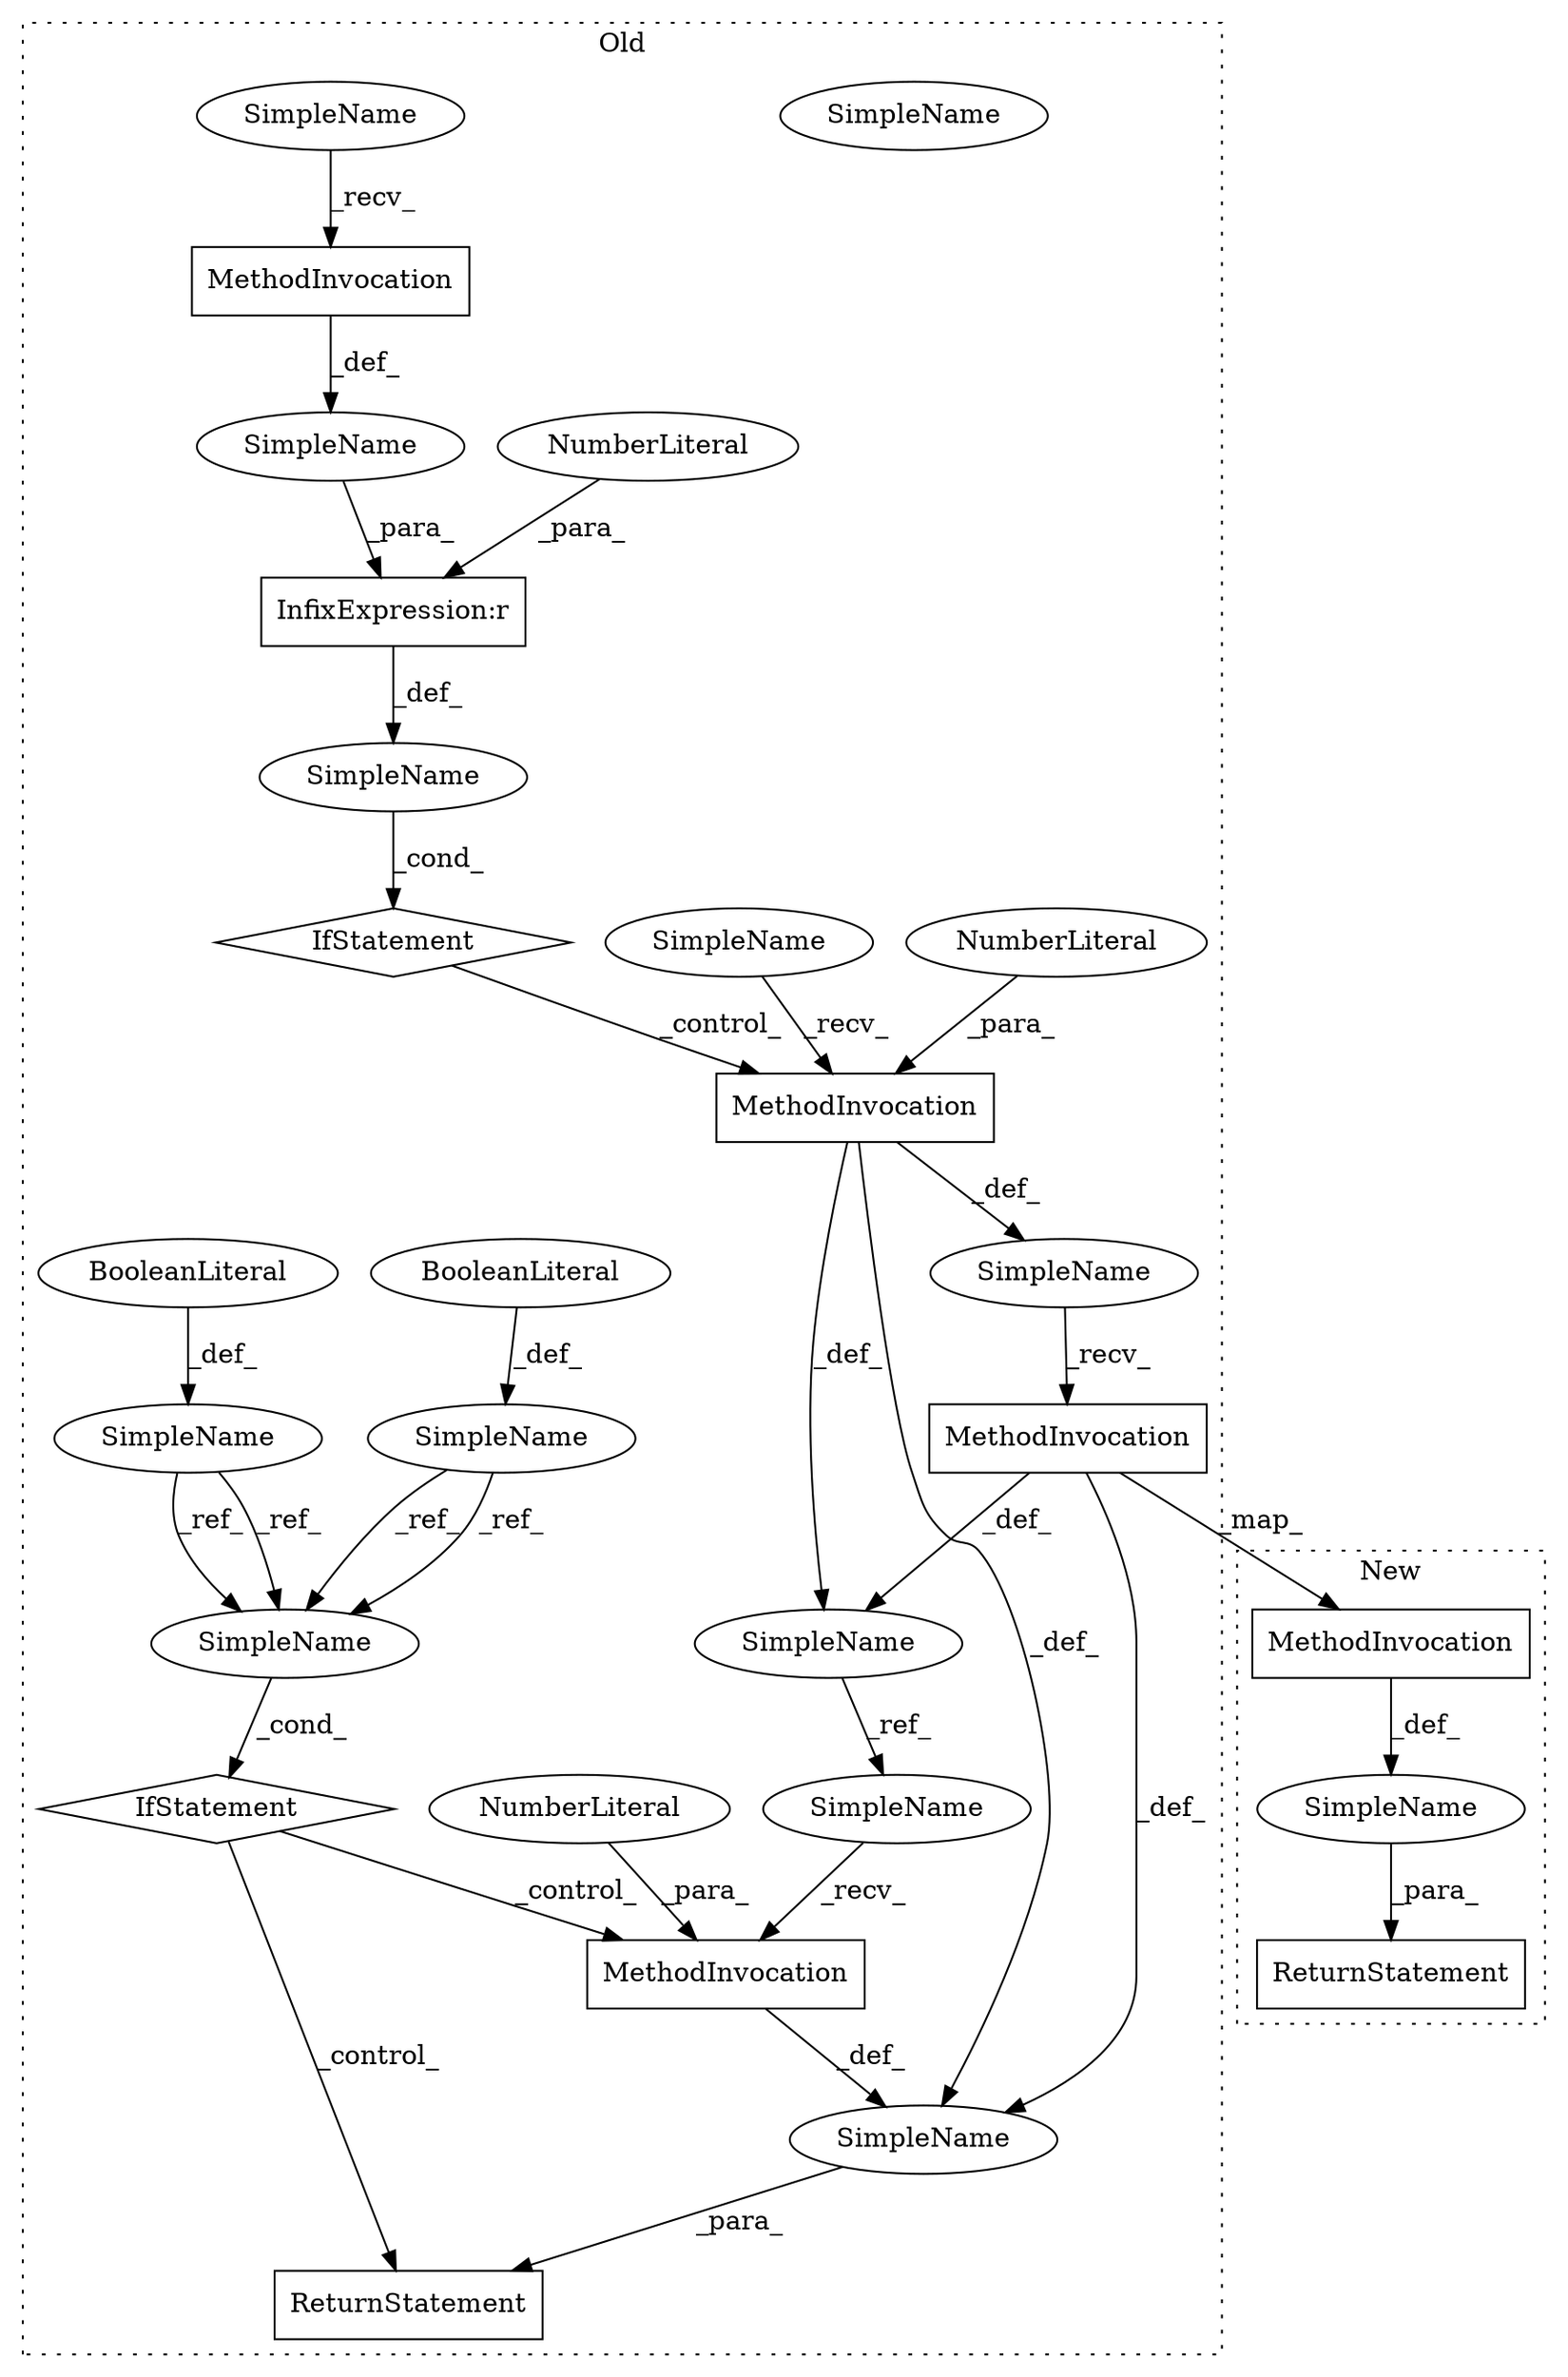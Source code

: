 digraph G {
subgraph cluster0 {
1 [label="BooleanLiteral" a="9" s="2628" l="5" shape="ellipse"];
2 [label="BooleanLiteral" a="9" s="2591" l="4" shape="ellipse"];
3 [label="IfStatement" a="25" s="2531,2546" l="4,2" shape="diamond"];
4 [label="IfStatement" a="25" s="2723,2737" l="4,2" shape="diamond"];
5 [label="MethodInvocation" a="32" s="2537" l="5" shape="box"];
6 [label="MethodInvocation" a="32" s="2707" l="10" shape="box"];
7 [label="MethodInvocation" a="32" s="2756,2766" l="9,1" shape="box"];
9 [label="MethodInvocation" a="32" s="2560,2571" l="10,1" shape="box"];
10 [label="NumberLiteral" a="34" s="2765" l="1" shape="ellipse"];
11 [label="NumberLiteral" a="34" s="2570" l="1" shape="ellipse"];
12 [label="NumberLiteral" a="34" s="2545" l="1" shape="ellipse"];
14 [label="ReturnStatement" a="41" s="2747" l="7" shape="box"];
15 [label="SimpleName" a="42" s="2617" l="10" shape="ellipse"];
16 [label="SimpleName" a="42" s="2754" l="1" shape="ellipse"];
17 [label="SimpleName" a="42" s="2558" l="1" shape="ellipse"];
18 [label="SimpleName" a="42" s="2727" l="10" shape="ellipse"];
19 [label="SimpleName" a="42" s="" l="" shape="ellipse"];
20 [label="SimpleName" a="42" s="2645" l="1" shape="ellipse"];
22 [label="SimpleName" a="42" s="2580" l="10" shape="ellipse"];
23 [label="SimpleName" a="42" s="2727" l="10" shape="ellipse"];
24 [label="SimpleName" a="42" s="" l="" shape="ellipse"];
25 [label="SimpleName" a="42" s="" l="" shape="ellipse"];
26 [label="SimpleName" a="42" s="2535" l="1" shape="ellipse"];
27 [label="SimpleName" a="42" s="" l="" shape="ellipse"];
28 [label="InfixExpression:r" a="27" s="2542" l="3" shape="box"];
label = "Old";
style="dotted";
}
subgraph cluster1 {
8 [label="MethodInvocation" a="32" s="2405" l="10" shape="box"];
13 [label="ReturnStatement" a="41" s="2338" l="7" shape="box"];
21 [label="SimpleName" a="42" s="" l="" shape="ellipse"];
label = "New";
style="dotted";
}
1 -> 15 [label="_def_"];
2 -> 22 [label="_def_"];
3 -> 9 [label="_control_"];
4 -> 7 [label="_control_"];
4 -> 14 [label="_control_"];
5 -> 27 [label="_def_"];
6 -> 8 [label="_map_"];
6 -> 24 [label="_def_"];
6 -> 20 [label="_def_"];
7 -> 24 [label="_def_"];
8 -> 21 [label="_def_"];
9 -> 19 [label="_def_"];
9 -> 24 [label="_def_"];
9 -> 20 [label="_def_"];
10 -> 7 [label="_para_"];
11 -> 9 [label="_para_"];
12 -> 28 [label="_para_"];
15 -> 18 [label="_ref_"];
15 -> 18 [label="_ref_"];
16 -> 7 [label="_recv_"];
17 -> 9 [label="_recv_"];
18 -> 4 [label="_cond_"];
19 -> 6 [label="_recv_"];
20 -> 16 [label="_ref_"];
21 -> 13 [label="_para_"];
22 -> 18 [label="_ref_"];
22 -> 18 [label="_ref_"];
24 -> 14 [label="_para_"];
25 -> 3 [label="_cond_"];
26 -> 5 [label="_recv_"];
27 -> 28 [label="_para_"];
28 -> 25 [label="_def_"];
}